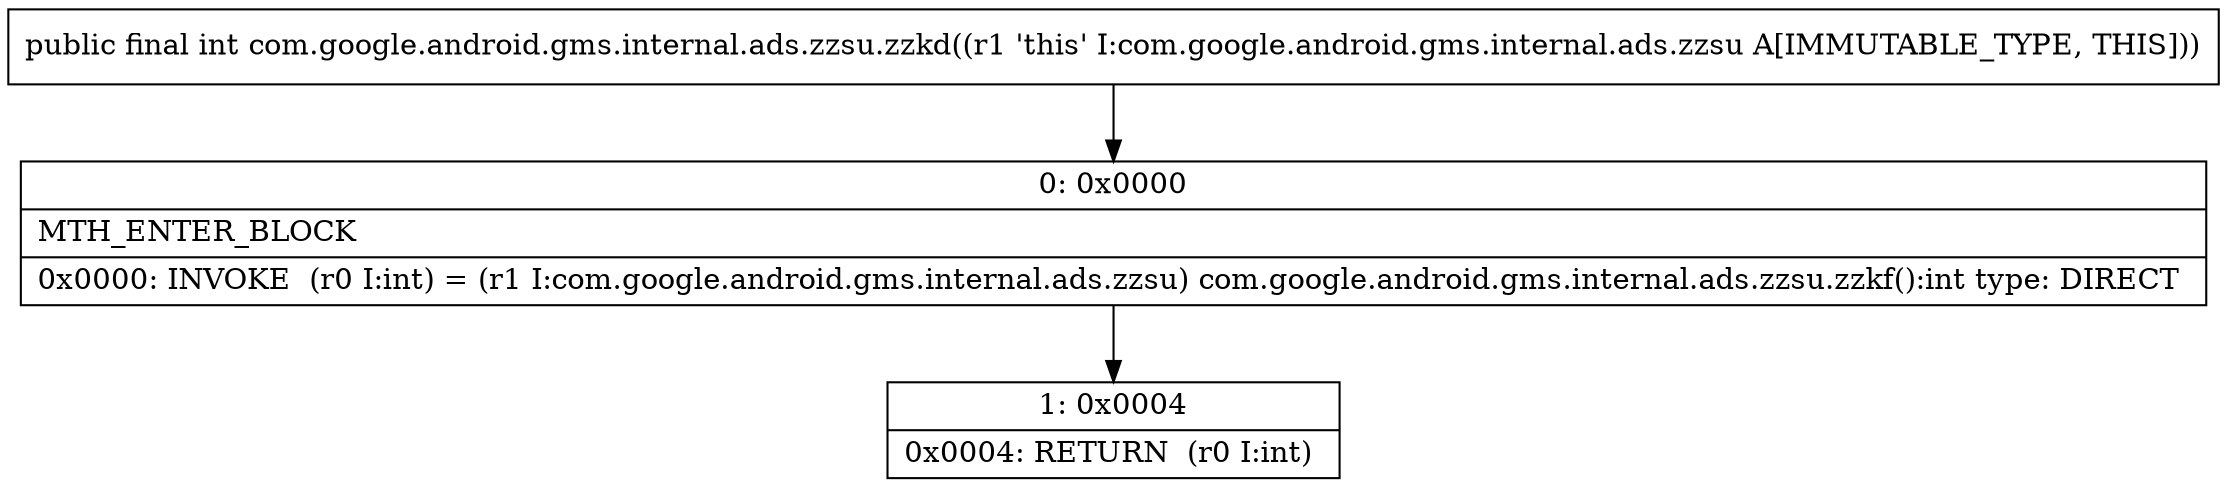 digraph "CFG forcom.google.android.gms.internal.ads.zzsu.zzkd()I" {
Node_0 [shape=record,label="{0\:\ 0x0000|MTH_ENTER_BLOCK\l|0x0000: INVOKE  (r0 I:int) = (r1 I:com.google.android.gms.internal.ads.zzsu) com.google.android.gms.internal.ads.zzsu.zzkf():int type: DIRECT \l}"];
Node_1 [shape=record,label="{1\:\ 0x0004|0x0004: RETURN  (r0 I:int) \l}"];
MethodNode[shape=record,label="{public final int com.google.android.gms.internal.ads.zzsu.zzkd((r1 'this' I:com.google.android.gms.internal.ads.zzsu A[IMMUTABLE_TYPE, THIS])) }"];
MethodNode -> Node_0;
Node_0 -> Node_1;
}


